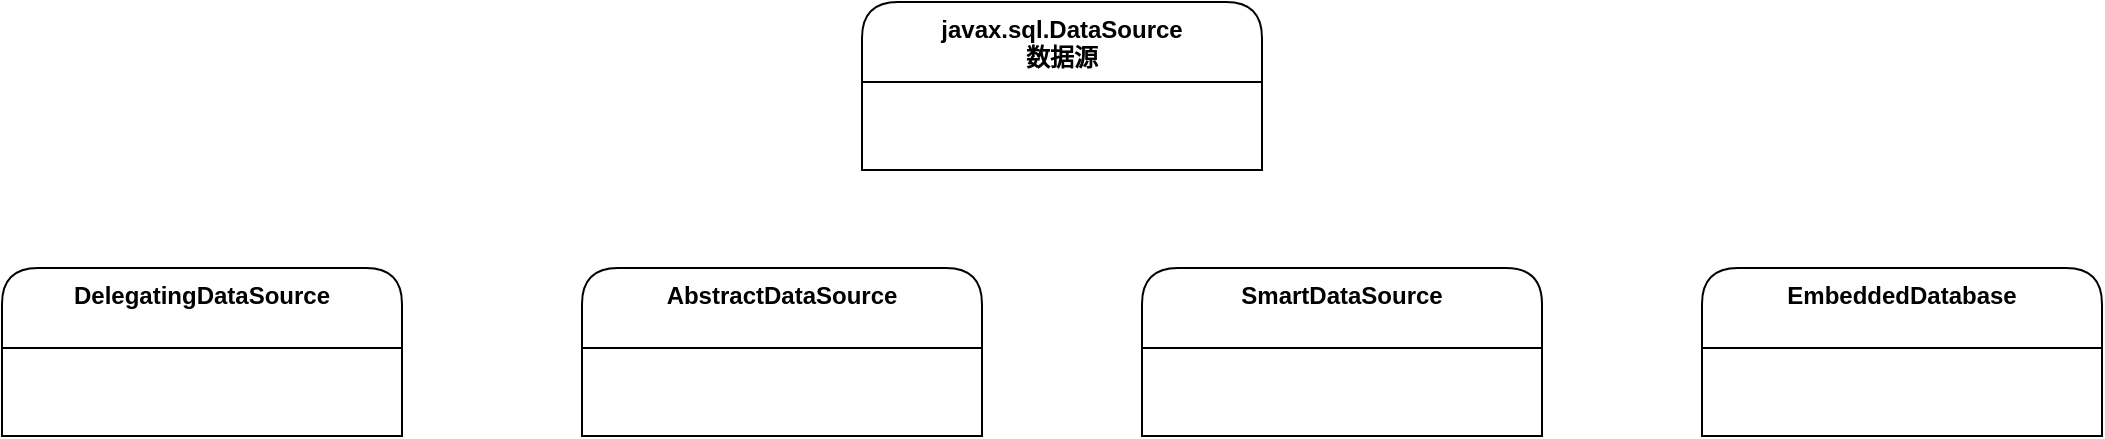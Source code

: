 <mxfile version="13.6.2" type="device"><diagram id="YXvyjFkgTotu7tPlVu3F" name="【Spring】PropertySources"><mxGraphModel dx="1188" dy="710" grid="1" gridSize="10" guides="1" tooltips="1" connect="1" arrows="1" fold="1" page="1" pageScale="1" pageWidth="827" pageHeight="1169" math="0" shadow="0"><root><mxCell id="vNIrbcdj6Tb2kEkjcBfy-0"/><mxCell id="vNIrbcdj6Tb2kEkjcBfy-1" parent="vNIrbcdj6Tb2kEkjcBfy-0"/><mxCell id="pYf-0QWCblDYZuOl6HBY-36" value="DelegatingDataSource" style="swimlane;fontStyle=1;align=center;verticalAlign=top;childLayout=stackLayout;horizontal=1;startSize=40;horizontalStack=0;resizeParent=1;resizeParentMax=0;resizeLast=0;collapsible=1;marginBottom=0;rounded=1;shadow=0;glass=0;sketch=0;html=0;" parent="vNIrbcdj6Tb2kEkjcBfy-1" vertex="1"><mxGeometry x="300" y="273" width="200" height="84" as="geometry"><mxRectangle x="200" y="1001" width="260" height="26" as="alternateBounds"/></mxGeometry></mxCell><mxCell id="pYf-0QWCblDYZuOl6HBY-37" value="" style="rounded=0;whiteSpace=wrap;html=1;shadow=0;glass=0;sketch=0;align=left;verticalAlign=top;" parent="pYf-0QWCblDYZuOl6HBY-36" vertex="1"><mxGeometry y="40" width="200" height="44" as="geometry"/></mxCell><mxCell id="pYf-0QWCblDYZuOl6HBY-38" value="AbstractDataSource" style="swimlane;fontStyle=1;align=center;verticalAlign=top;childLayout=stackLayout;horizontal=1;startSize=40;horizontalStack=0;resizeParent=1;resizeParentMax=0;resizeLast=0;collapsible=1;marginBottom=0;rounded=1;shadow=0;glass=0;sketch=0;html=0;" parent="vNIrbcdj6Tb2kEkjcBfy-1" vertex="1"><mxGeometry x="590" y="273" width="200" height="84" as="geometry"><mxRectangle x="200" y="1001" width="260" height="26" as="alternateBounds"/></mxGeometry></mxCell><mxCell id="pYf-0QWCblDYZuOl6HBY-39" value="" style="rounded=0;whiteSpace=wrap;html=1;shadow=0;glass=0;sketch=0;align=left;verticalAlign=top;" parent="pYf-0QWCblDYZuOl6HBY-38" vertex="1"><mxGeometry y="40" width="200" height="44" as="geometry"/></mxCell><mxCell id="pYf-0QWCblDYZuOl6HBY-40" value="SmartDataSource" style="swimlane;fontStyle=1;align=center;verticalAlign=top;childLayout=stackLayout;horizontal=1;startSize=40;horizontalStack=0;resizeParent=1;resizeParentMax=0;resizeLast=0;collapsible=1;marginBottom=0;rounded=1;shadow=0;glass=0;sketch=0;html=0;" parent="vNIrbcdj6Tb2kEkjcBfy-1" vertex="1"><mxGeometry x="870" y="273" width="200" height="84" as="geometry"><mxRectangle x="200" y="1001" width="260" height="26" as="alternateBounds"/></mxGeometry></mxCell><mxCell id="pYf-0QWCblDYZuOl6HBY-41" value="" style="rounded=0;whiteSpace=wrap;html=1;shadow=0;glass=0;sketch=0;align=left;verticalAlign=top;" parent="pYf-0QWCblDYZuOl6HBY-40" vertex="1"><mxGeometry y="40" width="200" height="44" as="geometry"/></mxCell><mxCell id="pYf-0QWCblDYZuOl6HBY-42" value="EmbeddedDatabase" style="swimlane;fontStyle=1;align=center;verticalAlign=top;childLayout=stackLayout;horizontal=1;startSize=40;horizontalStack=0;resizeParent=1;resizeParentMax=0;resizeLast=0;collapsible=1;marginBottom=0;rounded=1;shadow=0;glass=0;sketch=0;html=0;" parent="vNIrbcdj6Tb2kEkjcBfy-1" vertex="1"><mxGeometry x="1150" y="273" width="200" height="84" as="geometry"><mxRectangle x="200" y="1001" width="260" height="26" as="alternateBounds"/></mxGeometry></mxCell><mxCell id="pYf-0QWCblDYZuOl6HBY-43" value="" style="rounded=0;whiteSpace=wrap;html=1;shadow=0;glass=0;sketch=0;align=left;verticalAlign=top;" parent="pYf-0QWCblDYZuOl6HBY-42" vertex="1"><mxGeometry y="40" width="200" height="44" as="geometry"/></mxCell><mxCell id="pYf-0QWCblDYZuOl6HBY-34" value="javax.sql.DataSource&#10;数据源" style="swimlane;fontStyle=1;align=center;verticalAlign=top;childLayout=stackLayout;horizontal=1;startSize=40;horizontalStack=0;resizeParent=1;resizeParentMax=0;resizeLast=0;collapsible=1;marginBottom=0;rounded=1;shadow=0;glass=0;sketch=0;html=0;" parent="vNIrbcdj6Tb2kEkjcBfy-1" vertex="1"><mxGeometry x="730" y="140" width="200" height="84" as="geometry"><mxRectangle x="200" y="1001" width="260" height="26" as="alternateBounds"/></mxGeometry></mxCell><mxCell id="pYf-0QWCblDYZuOl6HBY-35" value="" style="rounded=0;whiteSpace=wrap;html=1;shadow=0;glass=0;sketch=0;align=left;verticalAlign=top;" parent="pYf-0QWCblDYZuOl6HBY-34" vertex="1"><mxGeometry y="40" width="200" height="44" as="geometry"/></mxCell></root></mxGraphModel></diagram></mxfile>
